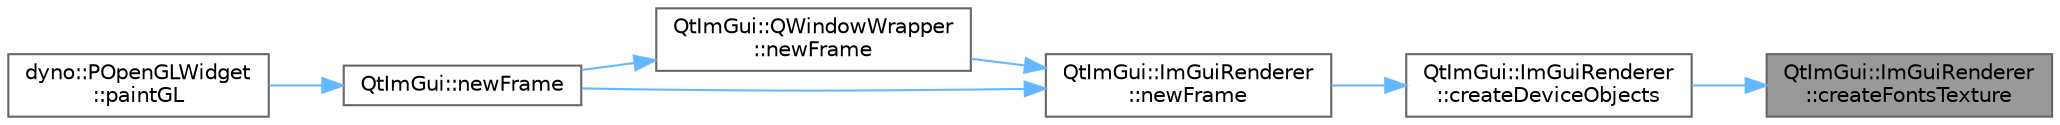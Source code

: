 digraph "QtImGui::ImGuiRenderer::createFontsTexture"
{
 // LATEX_PDF_SIZE
  bgcolor="transparent";
  edge [fontname=Helvetica,fontsize=10,labelfontname=Helvetica,labelfontsize=10];
  node [fontname=Helvetica,fontsize=10,shape=box,height=0.2,width=0.4];
  rankdir="RL";
  Node1 [id="Node000001",label="QtImGui::ImGuiRenderer\l::createFontsTexture",height=0.2,width=0.4,color="gray40", fillcolor="grey60", style="filled", fontcolor="black",tooltip=" "];
  Node1 -> Node2 [id="edge1_Node000001_Node000002",dir="back",color="steelblue1",style="solid",tooltip=" "];
  Node2 [id="Node000002",label="QtImGui::ImGuiRenderer\l::createDeviceObjects",height=0.2,width=0.4,color="grey40", fillcolor="white", style="filled",URL="$class_qt_im_gui_1_1_im_gui_renderer.html#a9939af01df9a36e57589bcf69b3333f5",tooltip=" "];
  Node2 -> Node3 [id="edge2_Node000002_Node000003",dir="back",color="steelblue1",style="solid",tooltip=" "];
  Node3 [id="Node000003",label="QtImGui::ImGuiRenderer\l::newFrame",height=0.2,width=0.4,color="grey40", fillcolor="white", style="filled",URL="$class_qt_im_gui_1_1_im_gui_renderer.html#aadd8d3d7562f57c56f990996a72c2392",tooltip=" "];
  Node3 -> Node4 [id="edge3_Node000003_Node000004",dir="back",color="steelblue1",style="solid",tooltip=" "];
  Node4 [id="Node000004",label="QtImGui::QWindowWrapper\l::newFrame",height=0.2,width=0.4,color="grey40", fillcolor="white", style="filled",URL="$class_qt_im_gui_1_1_q_window_wrapper.html#af5f64bde65b5b6a6bb7c390b441c07e2",tooltip=" "];
  Node4 -> Node5 [id="edge4_Node000004_Node000005",dir="back",color="steelblue1",style="solid",tooltip=" "];
  Node5 [id="Node000005",label="QtImGui::newFrame",height=0.2,width=0.4,color="grey40", fillcolor="white", style="filled",URL="$namespace_qt_im_gui.html#a6ed6566aa94f761e300724bea068e8e2",tooltip=" "];
  Node5 -> Node6 [id="edge5_Node000005_Node000006",dir="back",color="steelblue1",style="solid",tooltip=" "];
  Node6 [id="Node000006",label="dyno::POpenGLWidget\l::paintGL",height=0.2,width=0.4,color="grey40", fillcolor="white", style="filled",URL="$classdyno_1_1_p_open_g_l_widget.html#ac3a49d40cf6bccf88a5b46f18f98ad07",tooltip=" "];
  Node3 -> Node5 [id="edge6_Node000003_Node000005",dir="back",color="steelblue1",style="solid",tooltip=" "];
}
